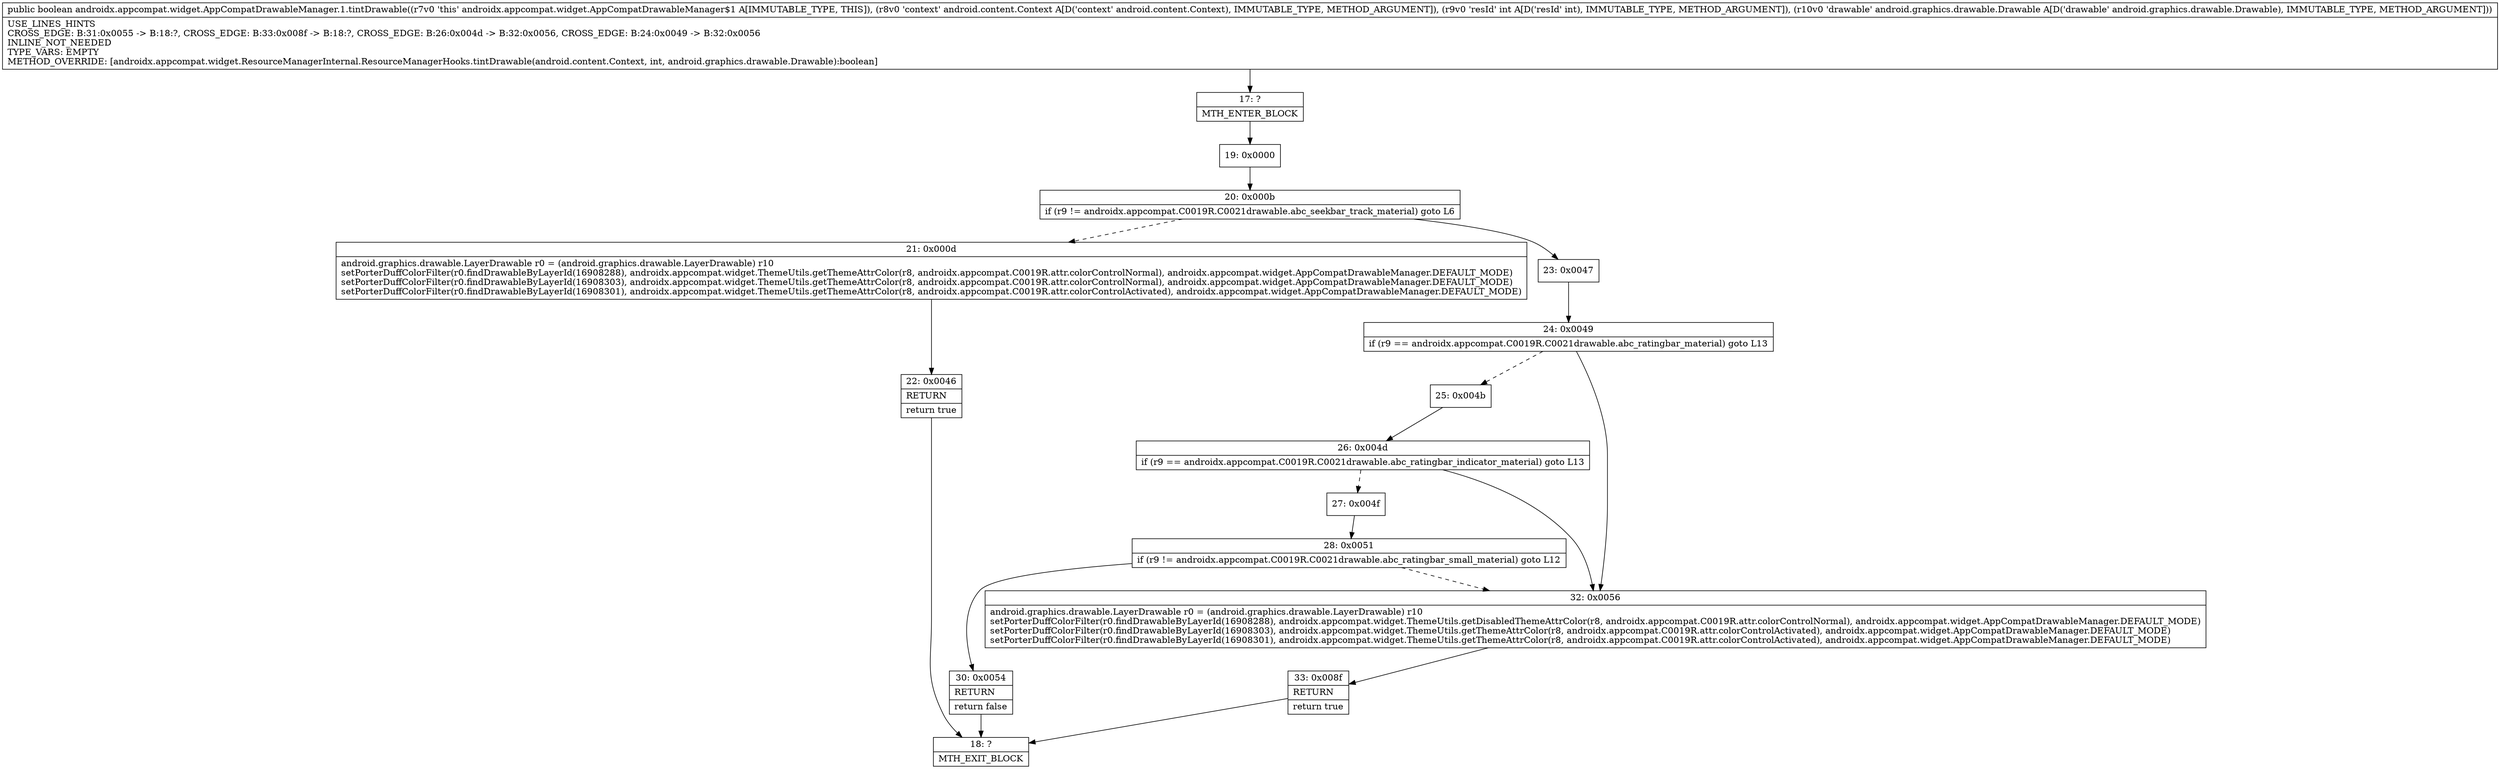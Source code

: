 digraph "CFG forandroidx.appcompat.widget.AppCompatDrawableManager.1.tintDrawable(Landroid\/content\/Context;ILandroid\/graphics\/drawable\/Drawable;)Z" {
Node_17 [shape=record,label="{17\:\ ?|MTH_ENTER_BLOCK\l}"];
Node_19 [shape=record,label="{19\:\ 0x0000}"];
Node_20 [shape=record,label="{20\:\ 0x000b|if (r9 != androidx.appcompat.C0019R.C0021drawable.abc_seekbar_track_material) goto L6\l}"];
Node_21 [shape=record,label="{21\:\ 0x000d|android.graphics.drawable.LayerDrawable r0 = (android.graphics.drawable.LayerDrawable) r10\lsetPorterDuffColorFilter(r0.findDrawableByLayerId(16908288), androidx.appcompat.widget.ThemeUtils.getThemeAttrColor(r8, androidx.appcompat.C0019R.attr.colorControlNormal), androidx.appcompat.widget.AppCompatDrawableManager.DEFAULT_MODE)\lsetPorterDuffColorFilter(r0.findDrawableByLayerId(16908303), androidx.appcompat.widget.ThemeUtils.getThemeAttrColor(r8, androidx.appcompat.C0019R.attr.colorControlNormal), androidx.appcompat.widget.AppCompatDrawableManager.DEFAULT_MODE)\lsetPorterDuffColorFilter(r0.findDrawableByLayerId(16908301), androidx.appcompat.widget.ThemeUtils.getThemeAttrColor(r8, androidx.appcompat.C0019R.attr.colorControlActivated), androidx.appcompat.widget.AppCompatDrawableManager.DEFAULT_MODE)\l}"];
Node_22 [shape=record,label="{22\:\ 0x0046|RETURN\l|return true\l}"];
Node_18 [shape=record,label="{18\:\ ?|MTH_EXIT_BLOCK\l}"];
Node_23 [shape=record,label="{23\:\ 0x0047}"];
Node_24 [shape=record,label="{24\:\ 0x0049|if (r9 == androidx.appcompat.C0019R.C0021drawable.abc_ratingbar_material) goto L13\l}"];
Node_25 [shape=record,label="{25\:\ 0x004b}"];
Node_26 [shape=record,label="{26\:\ 0x004d|if (r9 == androidx.appcompat.C0019R.C0021drawable.abc_ratingbar_indicator_material) goto L13\l}"];
Node_27 [shape=record,label="{27\:\ 0x004f}"];
Node_28 [shape=record,label="{28\:\ 0x0051|if (r9 != androidx.appcompat.C0019R.C0021drawable.abc_ratingbar_small_material) goto L12\l}"];
Node_30 [shape=record,label="{30\:\ 0x0054|RETURN\l|return false\l}"];
Node_32 [shape=record,label="{32\:\ 0x0056|android.graphics.drawable.LayerDrawable r0 = (android.graphics.drawable.LayerDrawable) r10\lsetPorterDuffColorFilter(r0.findDrawableByLayerId(16908288), androidx.appcompat.widget.ThemeUtils.getDisabledThemeAttrColor(r8, androidx.appcompat.C0019R.attr.colorControlNormal), androidx.appcompat.widget.AppCompatDrawableManager.DEFAULT_MODE)\lsetPorterDuffColorFilter(r0.findDrawableByLayerId(16908303), androidx.appcompat.widget.ThemeUtils.getThemeAttrColor(r8, androidx.appcompat.C0019R.attr.colorControlActivated), androidx.appcompat.widget.AppCompatDrawableManager.DEFAULT_MODE)\lsetPorterDuffColorFilter(r0.findDrawableByLayerId(16908301), androidx.appcompat.widget.ThemeUtils.getThemeAttrColor(r8, androidx.appcompat.C0019R.attr.colorControlActivated), androidx.appcompat.widget.AppCompatDrawableManager.DEFAULT_MODE)\l}"];
Node_33 [shape=record,label="{33\:\ 0x008f|RETURN\l|return true\l}"];
MethodNode[shape=record,label="{public boolean androidx.appcompat.widget.AppCompatDrawableManager.1.tintDrawable((r7v0 'this' androidx.appcompat.widget.AppCompatDrawableManager$1 A[IMMUTABLE_TYPE, THIS]), (r8v0 'context' android.content.Context A[D('context' android.content.Context), IMMUTABLE_TYPE, METHOD_ARGUMENT]), (r9v0 'resId' int A[D('resId' int), IMMUTABLE_TYPE, METHOD_ARGUMENT]), (r10v0 'drawable' android.graphics.drawable.Drawable A[D('drawable' android.graphics.drawable.Drawable), IMMUTABLE_TYPE, METHOD_ARGUMENT]))  | USE_LINES_HINTS\lCROSS_EDGE: B:31:0x0055 \-\> B:18:?, CROSS_EDGE: B:33:0x008f \-\> B:18:?, CROSS_EDGE: B:26:0x004d \-\> B:32:0x0056, CROSS_EDGE: B:24:0x0049 \-\> B:32:0x0056\lINLINE_NOT_NEEDED\lTYPE_VARS: EMPTY\lMETHOD_OVERRIDE: [androidx.appcompat.widget.ResourceManagerInternal.ResourceManagerHooks.tintDrawable(android.content.Context, int, android.graphics.drawable.Drawable):boolean]\l}"];
MethodNode -> Node_17;Node_17 -> Node_19;
Node_19 -> Node_20;
Node_20 -> Node_21[style=dashed];
Node_20 -> Node_23;
Node_21 -> Node_22;
Node_22 -> Node_18;
Node_23 -> Node_24;
Node_24 -> Node_25[style=dashed];
Node_24 -> Node_32;
Node_25 -> Node_26;
Node_26 -> Node_27[style=dashed];
Node_26 -> Node_32;
Node_27 -> Node_28;
Node_28 -> Node_30;
Node_28 -> Node_32[style=dashed];
Node_30 -> Node_18;
Node_32 -> Node_33;
Node_33 -> Node_18;
}

